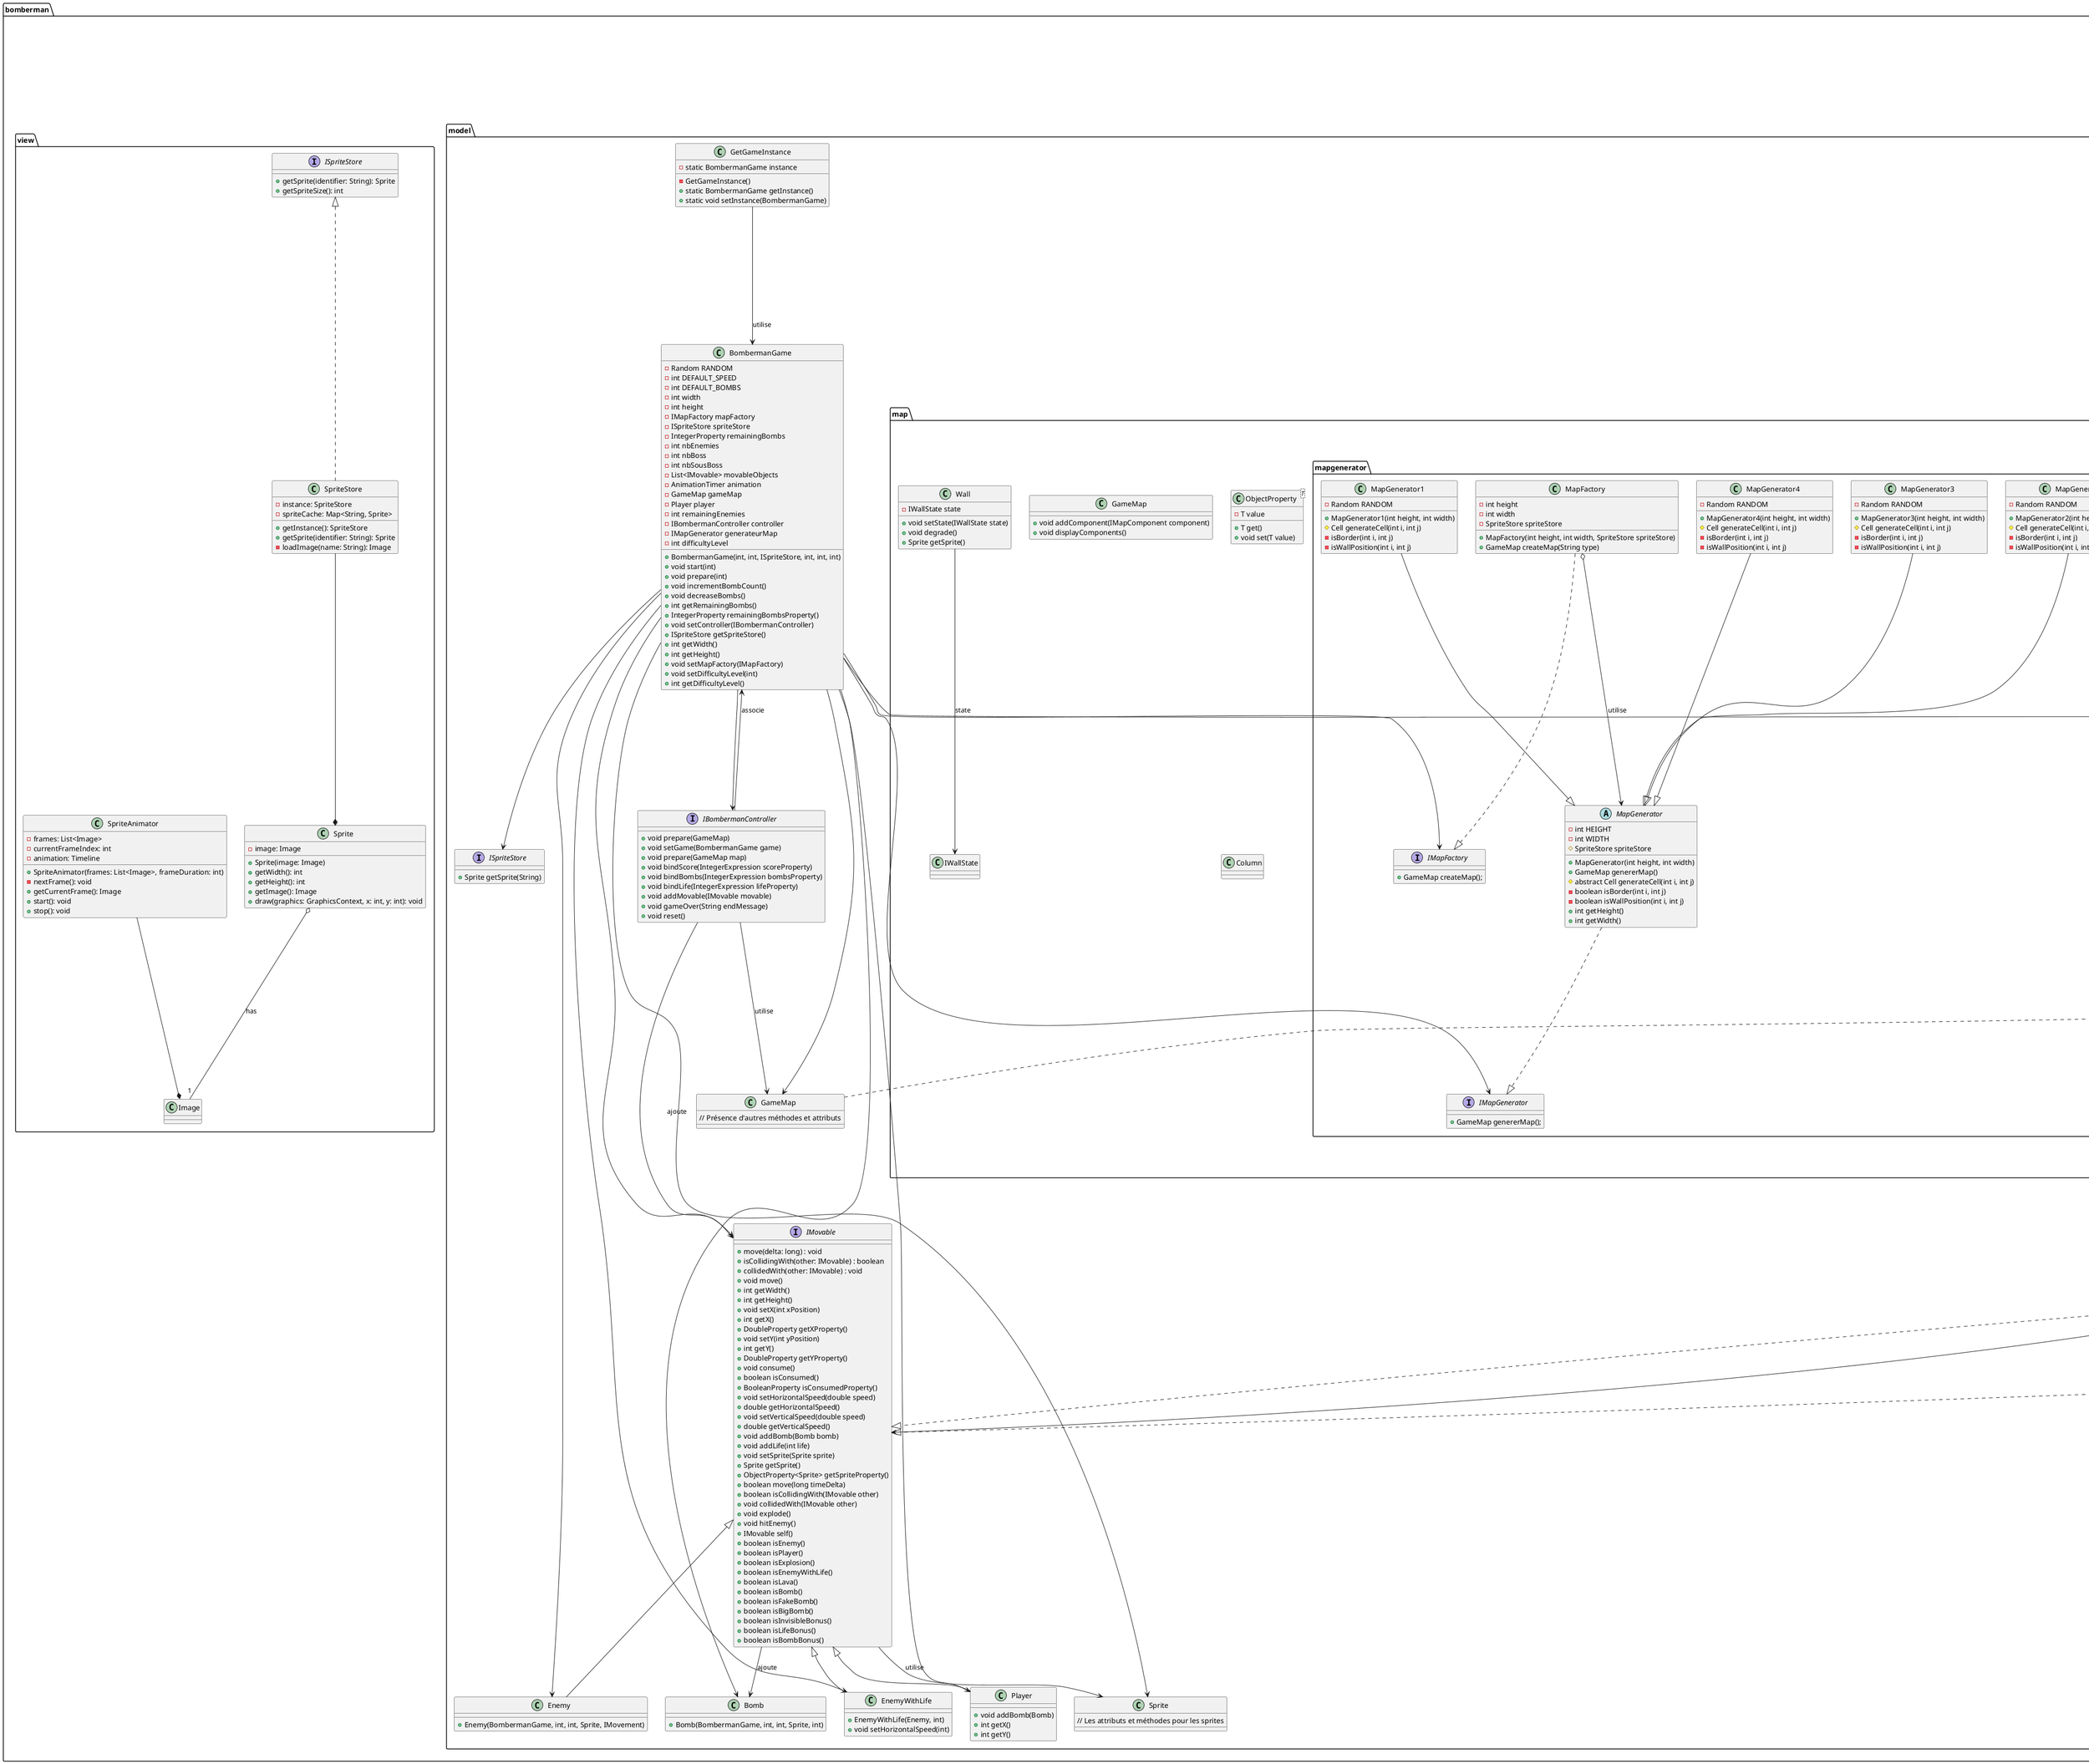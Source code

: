 @startuml
package bomberman{

package controller {
    class BombermanController {
        - BombermanGame game
        - Stage stage
        - GridPane backgroundPane
        - Pane movingPane
        - Label score
        - Label bombs
        - Label life
        - Label message
        - boolean started
        + void setStage(Stage stage)
        + void setGame(BombermanGame game)
        + void prepare(GameMap map)
        - void createBackground(GameMap map)
        - void addKeyListeners()
        - void handleKeyTyped(KeyEvent e)
        - void returnToMainMenu()
        - void handleKeyPressed(KeyEvent e)
        - void handleKeyReleased(KeyEvent e)
        + void bindScore(IntegerExpression scoreProperty)
        + void bindBombs(IntegerExpression bombsProperty)
        + void bindLife(IntegerExpression lifeProperty)
        + void addMovable(IMovable movable)
        + void gameOver(String endMessage)
        + void reset()
    }

    class HomeController {
        - SpriteStore spriteStore
        - Button buttonLevel1
        - Button buttonLevel2
        - Button buttonLevel3
        - Button buttonLevel4
        + void onClickEasy(ActionEvent actionEvent) throws IOException
        + void onClickMedium(ActionEvent actionEvent) throws IOException
        + void onClickHard(ActionEvent actionEvent) throws IOException
        + void onClickImpossible(ActionEvent actionEvent) throws IOException
    }

    interface IBombermanController {
        + void bindScore(IntegerExpression scoreProperty)
        + void bindBombs(IntegerExpression bombsProperty)
        + void bindLife(IntegerExpression lifeProperty)
        + void addMovable(IMovable movable)
        + void gameOver(String endMessage)
        + void reset()
    }
}

BombermanController --> BombermanGame
BombermanController --> Stage
BombermanController --> GridPane
BombermanController --> Pane
BombermanController --> Label
BombermanController --> KeyEvent
BombermanController --> IntegerExpression
BombermanController --> IMovable
BombermanController --> GameMap
BombermanController ..|> IBombermanController

HomeController --> SpriteStore
HomeController --> Button
HomeController --> ActionEvent
HomeController --> IOException
IOException --> Exception

package model{

package bombs {
    class Bomb {
        - {static} logger LOGGER
        - SpriteStore SPRITESTORE
        - long delai
        - long startTime
        + Bomb(BombermanGame game, double xPosition, double yPosition, Sprite sprite, long delai)
        + void poseBombe()
        + boolean move(long delta)
        + void collidedWith(IMovable other)
        + void explode()
        + void hitEnemy()
        + boolean isEnemy()
        + boolean isPlayer()
        + boolean isExplosion()
        + boolean isEnemyWithLife()
        + boolean isLava()
        + boolean isBomb()
        + boolean isFakeBomb()
        + boolean isBigBomb()
        + boolean isInvisibleBonus()
        + boolean isLifeBonus()
        + boolean isBombBonus()
        + boolean equals(Object o)
        + int hashCode()
    }

    class BigBomb {
        + BigBomb(BombermanGame game, double xPosition, double yPosition, Sprite sprite, long delai)
    }

    class FakeBomb {
        - long delai
        - long startTime
        + FakeBomb(BombermanGame game, double xPosition, double yPosition, Sprite sprite, long delai)
        + void poseBombe()
        + boolean move(long delta)
        + void collidedWith(IMovable other)
        + void explode()
        + void hitEnemy()
        + boolean isEnemy()
        + boolean isPlayer()
        + boolean isExplosion()
        + boolean isEnemyWithLife()
        + boolean isLava()
        + boolean isBomb()
        + boolean isFakeBomb()
        + boolean isBigBomb()
        + boolean isInvisibleBonus()
        + boolean isLifeBonus()
        + boolean isBombBonus()
        + boolean equals(Object o)
        + int hashCode()
    }

    interface IBomb {
        + void poseBombe()
        + void explode()
    }

    class AbstractMovable {

    }

    interface IMovable {

    }
}

Bomb ..|> IBomb
BigBomb ..|> IBomb
FakeBomb ..|> IBomb
FakeBomb --|> AbstractMovable
BigBomb --|> AbstractMovable
Bomb --|> AbstractMovable
AbstractMovable ..|> IMovable

package bonus {
    class BombBonus {
        - Bomb bomb
        - SpriteStore spriteStore
        + BombBonus(BombermanGame game, double xPosition, double yPosition, Sprite sprite)
        + void collidedWith(IMovable other)
        + void explode()
        + void hitEnemy()
        + boolean isEnemy()
        + boolean isPlayer()
        + boolean isExplosion()
        + boolean isEnemyWithLife()
        + boolean isLava()
        + boolean isBomb()
        + boolean isFakeBomb()
        + boolean isBigBomb()
        + boolean isInvisibleBonus()
        + boolean isLifeBonus()
        + boolean isBombBonus()
        + void degrade(Wall wall)
    }

    class LifeBonus {
        - SpriteStore spriteStore
        + LifeBonus(BombermanGame game, double xPosition, double yPosition, Sprite sprite)
        + void collidedWith(IMovable other)
        + void explode()
        + void hitEnemy()
        + boolean isEnemy()
        + boolean isPlayer()
        + boolean isExplosion()
        + boolean isEnemyWithLife()
        + boolean isLava()
        + boolean isBomb()
        + boolean isFakeBomb()
        + boolean isBigBomb()
        + boolean isInvisibleBonus()
        + boolean isLifeBonus()
        + boolean isBombBonus()
        + void degrade(Wall wall)
    }

    class InvisibleBonus {
        - SpriteStore spriteStore
        + InvisibleBonus(BombermanGame game, double xPosition, double yPosition, Sprite sprite)
        + void collidedWith(IMovable other)
        + void explode()
        + void hitEnemy()
        + boolean isEnemy()
        + boolean isPlayer()
        + boolean isExplosion()
        + boolean isEnemyWithLife()
        + boolean isLava()
        + boolean isBomb()
        + boolean isFakeBomb()
        + boolean isBigBomb()
        + boolean isInvisibleBonus()
        + boolean isLifeBonus()
        + boolean isBombBonus()
        + void degrade(Wall wall)
    }

    interface IWallState {
        + void explode()
        + void hitEnemy()
        + boolean isEnemy()
        + boolean isPlayer()
        + boolean isExplosion()
        + boolean isEnemyWithLife()
        + boolean isLava()
        + boolean isBomb()
        + boolean isFakeBomb()
        + boolean isBigBomb()
        + boolean isInvisibleBonus()
        + boolean isLifeBonus()
        + boolean isBombBonus()
        + void degrade(Wall wall)
    }

    class AbstractMovable {
        + boolean move(long delta)
        + void collidedWith(IMovable other)
    }

    interface IMovable {
        + boolean move(long delta)
        + void collidedWith(IMovable other)
    }

    class SpriteStore {
        + static SpriteStore getInstance()
        + Sprite getSprite(String name)
    }

    class Sprite {
    }
}

BombBonus --|> AbstractMovable
LifeBonus --|> AbstractMovable
InvisibleBonus --|> AbstractMovable
BombBonus ..|> IWallState
LifeBonus ..|> IWallState
InvisibleBonus ..|> IWallState
AbstractMovable ..|> IMovable
SpriteStore --> Sprite
InvisibleBonus --> SpriteStore
LifeBonus --> SpriteStore
BombBonus --> SpriteStore

package map {
    package wallstate {
        interface IWallState {
            + void degrade(Wall wall)
            + Sprite getSprite()
        }

        class WallInvincibleState implements IWallState {
            - Sprite SPRITE
            + WallInvincibleState(Sprite sprite)
            + void degrade(Wall wall)
            + Sprite getSprite()
        }

        class CrackedBrickWallState implements IWallState {
            - Sprite SPRITE
            - BombermanGame GAME
            - SpriteStore SPRITESTORE
            - Random RANDOM

            + CrackedBrickWallState(Sprite sprite)
            + void degrade(Wall wall)
            + Sprite getSprite()
        }

        class BrickWallState implements IWallState {
            - Sprite SPRITE
            - SpriteStore SPRITESTORE
            + BrickWallState(Sprite sprite)
            + void degrade(Wall wall)
            + Sprite getSprite()
        }

        Wall ..> IWallState : "state"
    }

    package mapgenerator {
        interface IMapGenerator {
            + GameMap genererMap();
        }

        abstract class MapGenerator {
            - int HEIGHT
            - int WIDTH
            # SpriteStore spriteStore

            + MapGenerator(int height, int width)
            + GameMap genererMap()
            # abstract Cell generateCell(int i, int j)
            - boolean isBorder(int i, int j)
            - boolean isWallPosition(int i, int j)
            + int getHeight()
            + int getWidth()
        }

        MapGenerator ..|> IMapGenerator

        class MapGenerator1 {
            - Random RANDOM
            + MapGenerator1(int height, int width)
            # Cell generateCell(int i, int j)
            - isBorder(int i, int j)
            - isWallPosition(int i, int j)
        }

        class MapGenerator2 {
            - Random RANDOM
            + MapGenerator2(int height, int width)
            # Cell generateCell(int i, int j)
            - isBorder(int i, int j)
            - isWallPosition(int i, int j)
        }

        class MapGenerator3 {
            - Random RANDOM
            + MapGenerator3(int height, int width)
            # Cell generateCell(int i, int j)
            - isBorder(int i, int j)
            - isWallPosition(int i, int j)
        }

        class MapGenerator4 {
            - Random RANDOM
            + MapGenerator4(int height, int width)
            # Cell generateCell(int i, int j)
            - isBorder(int i, int j)
            - isWallPosition(int i, int j)
        }

        MapGenerator1 --|> MapGenerator
        MapGenerator2 --|> MapGenerator
        MapGenerator3 --|> MapGenerator
        MapGenerator4 --|> MapGenerator

        interface IMapFactory {
            + GameMap createMap();
        }

        class MapFactory {
            - int height
            - int width
            - SpriteStore spriteStore

            + MapFactory(int height, int width, SpriteStore spriteStore)
            + GameMap createMap(String type)
        }

        MapFactory ..|> IMapFactory
        MapFactory o--> MapGenerator : utilise
    }

    class Wall {
        - IWallState state
        + void setState(IWallState state)
        + void degrade()
        + Sprite getSprite()
    }

    Wall --> IWallState : "state"

    class GameMap {
        + void addComponent(IMapComponent component)
        + void displayComponents()
    }

    interface IMapComponent {
        + void add(IMapComponent component)
        + void remove(IMapComponent component)
        + IMapComponent getChild(int index)
        + void display()
    }

    class Cell {
            - int row
            - int column
            - ObjectProperty<Sprite> spriteProperty
            - ObjectProperty<Wall> wallProperty

            + Cell(int row, int column)
            + Cell(Sprite sprite)
            + Cell(Wall wall)

            + int getRow()
            + int getColumn()
            + int getWidth()
            + int getHeight()
            + Sprite getSprite()
            + void setSprite(Sprite sprite)
            + Wall getWall()
            + void setWall(Wall wall)
    }

    class ObjectProperty<T> {
        - T value
        + T get()
        + void set(T value)
    }

    class Column {
    }

    class Row {
    }
}

Wall ..|> IWallState
Cell ..> Sprite
Cell ..> Wall
GameMap ..|> IMapComponent
Cell ..|> IMapComponent

class BombermanAnimation {
        - movableObjects : List<IMovable>
        - previousTimestamp : long
        + BombermanAnimation(movableObjects: List<IMovable>)
        + start() : void
        + handle(now: long) : void
        - moveObjects(delta: long) : void
        - checkCollisions() : void
    }

    interface IMovable {
        + move(delta: long) : void
        + isCollidingWith(other: IMovable) : boolean
        + collidedWith(other: IMovable) : void
    }

    BombermanAnimation --> IMovable : uses

class BombermanGame {
        - Random RANDOM
        - int DEFAULT_SPEED
        - int DEFAULT_BOMBS
        - int width
        - int height
        - IMapFactory mapFactory
        - ISpriteStore spriteStore
        - IntegerProperty remainingBombs
        - int nbEnemies
        - int nbBoss
        - int nbSousBoss
        - List<IMovable> movableObjects
        - AnimationTimer animation
        - GameMap gameMap
        - Player player
        - int remainingEnemies
        - IBombermanController controller
        - IMapGenerator generateurMap
        - int difficultyLevel
        + BombermanGame(int, int, ISpriteStore, int, int, int)
        + void start(int)
        + void prepare(int)
        + void incrementBombCount()
        + void decreaseBombs()
        + int getRemainingBombs()
        + IntegerProperty remainingBombsProperty()
        + void setController(IBombermanController)
        + ISpriteStore getSpriteStore()
        + int getWidth()
        + int getHeight()
        + void setMapFactory(IMapFactory)
        + void setDifficultyLevel(int)
        + int getDifficultyLevel()
    }

    interface IMovable {
        + void move()
    }

    class Player {
        + void addBomb(Bomb)
        + int getX()
        + int getY()
    }

    class Bomb {
        + Bomb(BombermanGame, int, int, Sprite, int)
    }

    class GameMap {
        // Présence d'autres méthodes et attributs
    }

    interface ISpriteStore {
        + Sprite getSprite(String)
    }

    interface IBombermanController {
        + void prepare(GameMap)
    }

    class Enemy {
        + Enemy(BombermanGame, int, int, Sprite, IMovement)
    }

    class EnemyWithLife {
        + EnemyWithLife(Enemy, int)
        + void setHorizontalSpeed(int)
    }

    interface IMovement {
        + void move()
    }

    class RandomMovement {
        + void move()
    }

    class InteligentMovement {
        + void move()
    }

    class Sprite {
        // Les attributs et méthodes pour les sprites
    }

    class BombermanAnimation {
        + BombermanAnimation(List<IMovable>)
    }


    class GetGameInstance {
        - static BombermanGame instance
        - GetGameInstance()
        + static BombermanGame getInstance()
        + static void setInstance(BombermanGame)
    }

 interface IBombermanController {
        + void setGame(BombermanGame game)
        + void prepare(GameMap map)
        + void bindScore(IntegerExpression scoreProperty)
        + void bindBombs(IntegerExpression bombsProperty)
        + void bindLife(IntegerExpression lifeProperty)
        + void addMovable(IMovable movable)
        + void gameOver(String endMessage)
        + void reset()
    }

    interface IMovable {
        + int getWidth()
        + int getHeight()
        + void setX(int xPosition)
        + int getX()
        + DoubleProperty getXProperty()
        + void setY(int yPosition)
        + int getY()
        + DoubleProperty getYProperty()
        + void consume()
        + boolean isConsumed()
        + BooleanProperty isConsumedProperty()
        + void setHorizontalSpeed(double speed)
        + double getHorizontalSpeed()
        + void setVerticalSpeed(double speed)
        + double getVerticalSpeed()
        + void addBomb(Bomb bomb)
        + void addLife(int life)
        + void setSprite(Sprite sprite)
        + Sprite getSprite()
        + ObjectProperty<Sprite> getSpriteProperty()
        + boolean move(long timeDelta)
        + boolean isCollidingWith(IMovable other)
        + void collidedWith(IMovable other)
        + void explode()
        + void hitEnemy()
        + IMovable self()
        + boolean isEnemy()
        + boolean isPlayer()
        + boolean isExplosion()
        + boolean isEnemyWithLife()
        + boolean isLava()
        + boolean isBomb()
        + boolean isFakeBomb()
        + boolean isBigBomb()
        + boolean isInvisibleBonus()
        + boolean isLifeBonus()
        + boolean isBombBonus()
    }

IMovable --> Bomb : "ajoute"
IMovable --> Sprite : "utilise"
IBombermanController --> BombermanGame : "associe"
IBombermanController --> GameMap : "utilise"
IBombermanController --> IMovable : "ajoute"


GetGameInstance --> BombermanGame : "utilise"

BombermanGame --> ISpriteStore
BombermanGame --> GameMap
BombermanGame --> IBombermanController
BombermanGame --> IMapFactory
BombermanGame --> IMapGenerator
BombermanGame --> IMovable
BombermanGame --> Player
BombermanGame --> Bomb
BombermanGame --> Enemy
BombermanGame --> EnemyWithLife
IMovable <|-- Player
IMovable <|-- Enemy
IMovable <|-- EnemyWithLife
IMovement <|-- RandomMovement
IMovement <|-- InteligentMovement
BombermanGame --> Sprite
BombermanGame --> BombermanAnimation



}


package view {

    interface ISpriteStore {
        + getSprite(identifier: String): Sprite
        + getSpriteSize(): int
    }

    class Sprite {
        - image: Image
        + Sprite(image: Image)
        + getWidth(): int
        + getHeight(): int
        + getImage(): Image
        + draw(graphics: GraphicsContext, x: int, y: int): void
    }

    class SpriteAnimator {
        - frames: List<Image>
        - currentFrameIndex: int
        - animation: Timeline
        + SpriteAnimator(frames: List<Image>, frameDuration: int)
        - nextFrame(): void
        + getCurrentFrame(): Image
        + start(): void
        + stop(): void
    }

    class SpriteStore {
        - instance: SpriteStore
        - spriteCache: Map<String, Sprite>
        + getInstance(): SpriteStore
        + getSprite(identifier: String): Sprite
        - loadImage(name: String): Image
    }

    ISpriteStore <|.. SpriteStore
    SpriteStore --* Sprite
    SpriteAnimator --* Image

    Sprite o-- "1" Image : has

}








}
@enduml